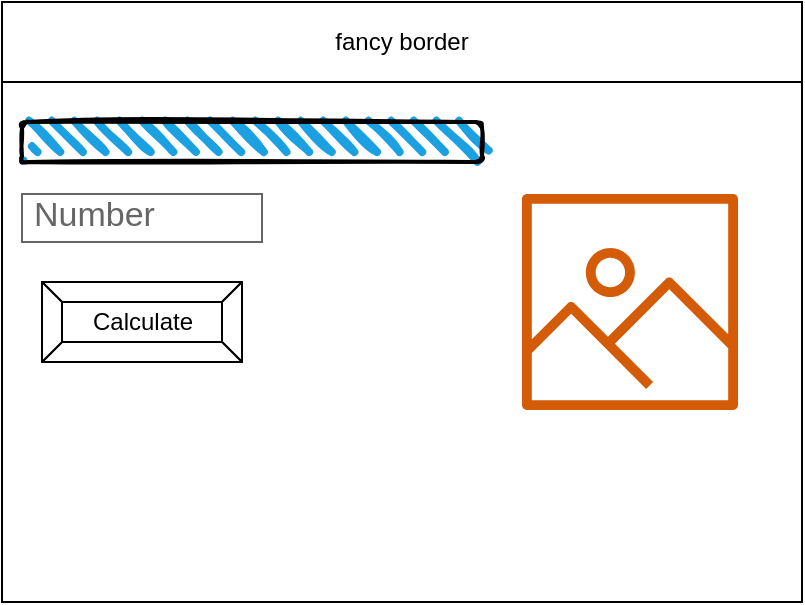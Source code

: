 <mxfile>
    <diagram id="pIaEtrtLPv3HG8r1JEND" name="Page-1">
        <mxGraphModel dx="594" dy="561" grid="1" gridSize="10" guides="1" tooltips="1" connect="1" arrows="1" fold="1" page="1" pageScale="1" pageWidth="850" pageHeight="1100" math="0" shadow="0">
            <root>
                <mxCell id="0"/>
                <mxCell id="1" parent="0"/>
                <mxCell id="2" value="" style="rounded=0;whiteSpace=wrap;html=1;" parent="1" vertex="1">
                    <mxGeometry x="80" y="80" width="400" height="300" as="geometry"/>
                </mxCell>
                <mxCell id="3" value="fancy border" style="rounded=0;whiteSpace=wrap;html=1;" parent="1" vertex="1">
                    <mxGeometry x="80" y="80" width="400" height="40" as="geometry"/>
                </mxCell>
                <mxCell id="6" value="Calculate" style="labelPosition=center;verticalLabelPosition=middle;align=center;html=1;shape=mxgraph.basic.button;dx=10;" parent="1" vertex="1">
                    <mxGeometry x="100" y="220" width="100" height="40" as="geometry"/>
                </mxCell>
                <mxCell id="7" value="" style="sketch=0;outlineConnect=0;fontColor=#232F3E;gradientColor=none;fillColor=#D45B07;strokeColor=none;dashed=0;verticalLabelPosition=bottom;verticalAlign=top;align=center;html=1;fontSize=12;fontStyle=0;aspect=fixed;pointerEvents=1;shape=mxgraph.aws4.container_registry_image;" vertex="1" parent="1">
                    <mxGeometry x="340" y="176" width="108" height="108" as="geometry"/>
                </mxCell>
                <mxCell id="9" value="" style="rounded=1;whiteSpace=wrap;html=1;strokeWidth=2;fillWeight=4;hachureGap=8;hachureAngle=45;fillColor=#1ba1e2;sketch=1;" vertex="1" parent="1">
                    <mxGeometry x="90" y="140" width="230" height="20" as="geometry"/>
                </mxCell>
                <mxCell id="11" value="Number" style="strokeWidth=1;shadow=0;dashed=0;align=center;html=1;shape=mxgraph.mockup.text.textBox;fontColor=#666666;align=left;fontSize=17;spacingLeft=4;spacingTop=-3;strokeColor=#666666;mainText=" vertex="1" parent="1">
                    <mxGeometry x="90" y="176" width="120" height="24" as="geometry"/>
                </mxCell>
            </root>
        </mxGraphModel>
    </diagram>
    <diagram name="Copy of Page-1" id="giZ-eQh4_a0jjVT2e3ob">
        <mxGraphModel dx="594" dy="561" grid="1" gridSize="10" guides="1" tooltips="1" connect="1" arrows="1" fold="1" page="1" pageScale="1" pageWidth="850" pageHeight="1100" math="0" shadow="0">
            <root>
                <mxCell id="u3dCDJ-nFgBC4CiTruKW-0"/>
                <mxCell id="u3dCDJ-nFgBC4CiTruKW-1" parent="u3dCDJ-nFgBC4CiTruKW-0"/>
                <mxCell id="u3dCDJ-nFgBC4CiTruKW-2" value="" style="rounded=0;whiteSpace=wrap;html=1;" vertex="1" parent="u3dCDJ-nFgBC4CiTruKW-1">
                    <mxGeometry x="80" y="80" width="400" height="300" as="geometry"/>
                </mxCell>
                <mxCell id="u3dCDJ-nFgBC4CiTruKW-3" value="fancy border" style="rounded=0;whiteSpace=wrap;html=1;" vertex="1" parent="u3dCDJ-nFgBC4CiTruKW-1">
                    <mxGeometry x="80" y="80" width="400" height="40" as="geometry"/>
                </mxCell>
                <mxCell id="u3dCDJ-nFgBC4CiTruKW-4" value="Calculate" style="labelPosition=center;verticalLabelPosition=middle;align=center;html=1;shape=mxgraph.basic.button;dx=10;" vertex="1" parent="u3dCDJ-nFgBC4CiTruKW-1">
                    <mxGeometry x="100" y="220" width="100" height="40" as="geometry"/>
                </mxCell>
                <mxCell id="u3dCDJ-nFgBC4CiTruKW-5" value="" style="sketch=0;outlineConnect=0;fontColor=#232F3E;gradientColor=none;fillColor=#D45B07;strokeColor=none;dashed=0;verticalLabelPosition=bottom;verticalAlign=top;align=center;html=1;fontSize=12;fontStyle=0;aspect=fixed;pointerEvents=1;shape=mxgraph.aws4.container_registry_image;" vertex="1" parent="u3dCDJ-nFgBC4CiTruKW-1">
                    <mxGeometry x="340" y="176" width="108" height="108" as="geometry"/>
                </mxCell>
                <mxCell id="u3dCDJ-nFgBC4CiTruKW-6" value="" style="rounded=1;whiteSpace=wrap;html=1;strokeWidth=2;fillWeight=4;hachureGap=8;hachureAngle=45;fillColor=#1ba1e2;sketch=1;" vertex="1" parent="u3dCDJ-nFgBC4CiTruKW-1">
                    <mxGeometry x="90" y="140" width="230" height="20" as="geometry"/>
                </mxCell>
                <mxCell id="u3dCDJ-nFgBC4CiTruKW-7" value="Number" style="strokeWidth=1;shadow=0;dashed=0;align=center;html=1;shape=mxgraph.mockup.text.textBox;fontColor=#666666;align=left;fontSize=17;spacingLeft=4;spacingTop=-3;strokeColor=#666666;mainText=" vertex="1" parent="u3dCDJ-nFgBC4CiTruKW-1">
                    <mxGeometry x="90" y="176" width="120" height="24" as="geometry"/>
                </mxCell>
                <mxCell id="u3dCDJ-nFgBC4CiTruKW-8" value="" style="rounded=1;whiteSpace=wrap;html=1;strokeWidth=2;fillWeight=4;hachureGap=8;hachureAngle=45;fillColor=#1ba1e2;sketch=1;" vertex="1" parent="u3dCDJ-nFgBC4CiTruKW-1">
                    <mxGeometry x="100" y="284" width="120" height="10" as="geometry"/>
                </mxCell>
            </root>
        </mxGraphModel>
    </diagram>
</mxfile>